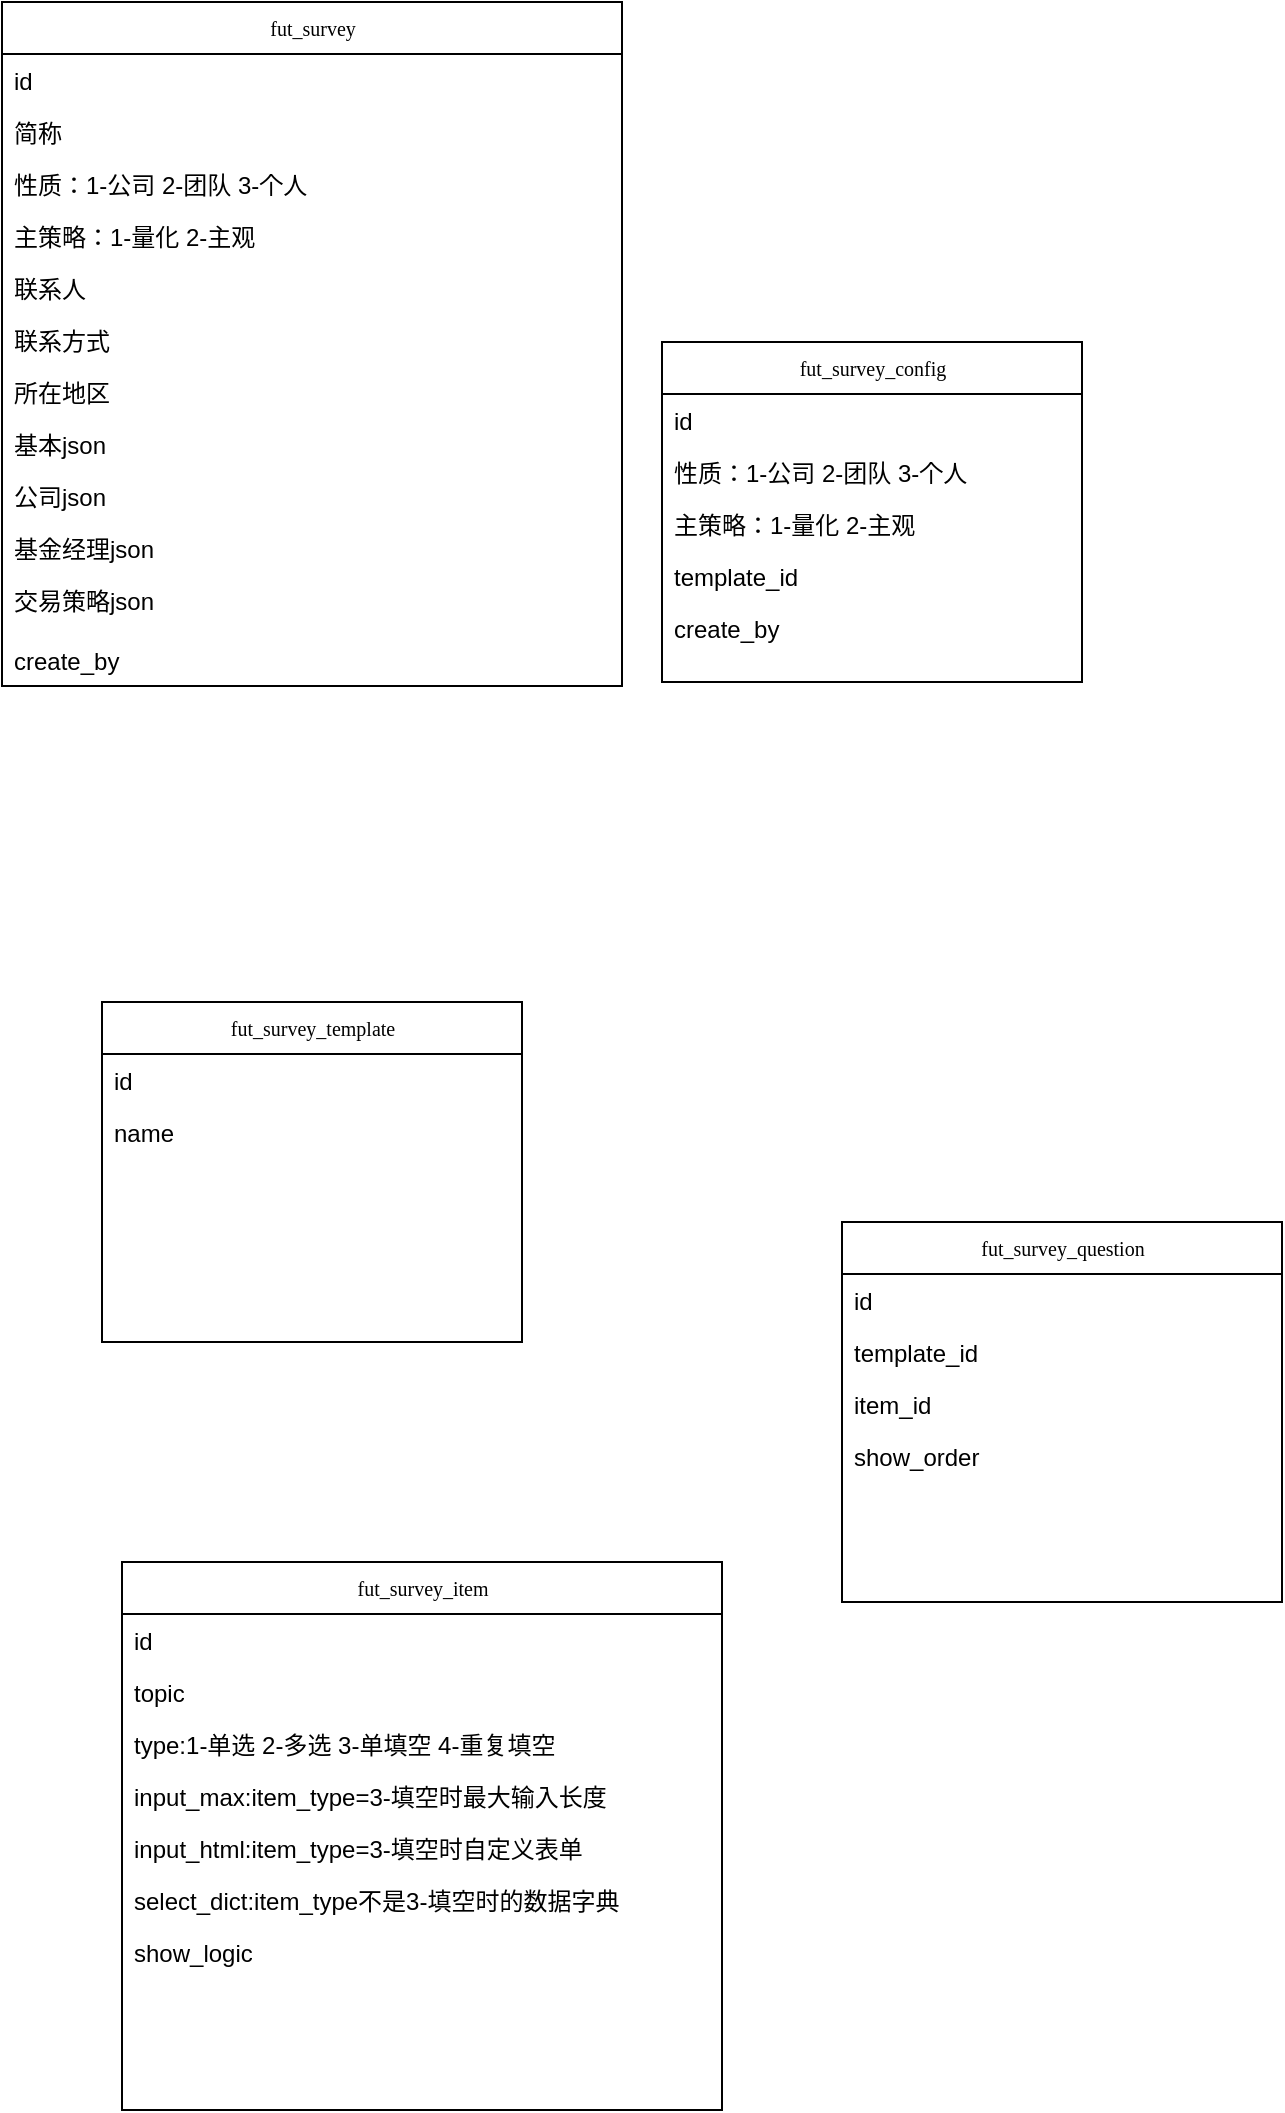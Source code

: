 <mxfile version="21.1.8" type="github">
  <diagram name="Page-1" id="c4acf3e9-155e-7222-9cf6-157b1a14988f">
    <mxGraphModel dx="1275" dy="806" grid="1" gridSize="10" guides="1" tooltips="1" connect="1" arrows="1" fold="1" page="1" pageScale="1" pageWidth="850" pageHeight="1100" background="none" math="0" shadow="0">
      <root>
        <mxCell id="0" />
        <mxCell id="1" parent="0" />
        <mxCell id="17acba5748e5396b-2" value="fut_survey_item" style="swimlane;html=1;fontStyle=0;childLayout=stackLayout;horizontal=1;startSize=26;fillColor=none;horizontalStack=0;resizeParent=1;resizeLast=0;collapsible=1;marginBottom=0;swimlaneFillColor=#ffffff;rounded=0;shadow=0;comic=0;labelBackgroundColor=none;strokeWidth=1;fontFamily=Verdana;fontSize=10;align=center;" parent="1" vertex="1">
          <mxGeometry x="100" y="800" width="300" height="274" as="geometry" />
        </mxCell>
        <mxCell id="17acba5748e5396b-3" value="id" style="text;html=1;strokeColor=none;fillColor=none;align=left;verticalAlign=top;spacingLeft=4;spacingRight=4;whiteSpace=wrap;overflow=hidden;rotatable=0;points=[[0,0.5],[1,0.5]];portConstraint=eastwest;" parent="17acba5748e5396b-2" vertex="1">
          <mxGeometry y="26" width="300" height="26" as="geometry" />
        </mxCell>
        <mxCell id="17acba5748e5396b-4" value="topic" style="text;html=1;strokeColor=none;fillColor=none;align=left;verticalAlign=top;spacingLeft=4;spacingRight=4;whiteSpace=wrap;overflow=hidden;rotatable=0;points=[[0,0.5],[1,0.5]];portConstraint=eastwest;" parent="17acba5748e5396b-2" vertex="1">
          <mxGeometry y="52" width="300" height="26" as="geometry" />
        </mxCell>
        <mxCell id="17acba5748e5396b-6" value="type:1-单选 2-多选 3-单填空 4-重复填空" style="text;html=1;strokeColor=none;fillColor=none;align=left;verticalAlign=top;spacingLeft=4;spacingRight=4;whiteSpace=wrap;overflow=hidden;rotatable=0;points=[[0,0.5],[1,0.5]];portConstraint=eastwest;" parent="17acba5748e5396b-2" vertex="1">
          <mxGeometry y="78" width="300" height="26" as="geometry" />
        </mxCell>
        <mxCell id="dZCu_EyfsWEXVVRfqOfO-7" value="input_max:item_type=3-填空时最大输入长度" style="text;html=1;strokeColor=none;fillColor=none;align=left;verticalAlign=top;spacingLeft=4;spacingRight=4;whiteSpace=wrap;overflow=hidden;rotatable=0;points=[[0,0.5],[1,0.5]];portConstraint=eastwest;" vertex="1" parent="17acba5748e5396b-2">
          <mxGeometry y="104" width="300" height="26" as="geometry" />
        </mxCell>
        <mxCell id="dZCu_EyfsWEXVVRfqOfO-35" value="input_html:item_type=3-填空时自定义表单" style="text;html=1;strokeColor=none;fillColor=none;align=left;verticalAlign=top;spacingLeft=4;spacingRight=4;whiteSpace=wrap;overflow=hidden;rotatable=0;points=[[0,0.5],[1,0.5]];portConstraint=eastwest;" vertex="1" parent="17acba5748e5396b-2">
          <mxGeometry y="130" width="300" height="26" as="geometry" />
        </mxCell>
        <mxCell id="dZCu_EyfsWEXVVRfqOfO-8" value="select_dict:item_type不是3-填空时的数据字典" style="text;html=1;strokeColor=none;fillColor=none;align=left;verticalAlign=top;spacingLeft=4;spacingRight=4;whiteSpace=wrap;overflow=hidden;rotatable=0;points=[[0,0.5],[1,0.5]];portConstraint=eastwest;" vertex="1" parent="17acba5748e5396b-2">
          <mxGeometry y="156" width="300" height="26" as="geometry" />
        </mxCell>
        <mxCell id="dZCu_EyfsWEXVVRfqOfO-34" value="show_logic" style="text;html=1;strokeColor=none;fillColor=none;align=left;verticalAlign=top;spacingLeft=4;spacingRight=4;whiteSpace=wrap;overflow=hidden;rotatable=0;points=[[0,0.5],[1,0.5]];portConstraint=eastwest;" vertex="1" parent="17acba5748e5396b-2">
          <mxGeometry y="182" width="300" height="26" as="geometry" />
        </mxCell>
        <mxCell id="17acba5748e5396b-20" value="fut_survey" style="swimlane;html=1;fontStyle=0;childLayout=stackLayout;horizontal=1;startSize=26;fillColor=none;horizontalStack=0;resizeParent=1;resizeLast=0;collapsible=1;marginBottom=0;swimlaneFillColor=#ffffff;rounded=0;shadow=0;comic=0;labelBackgroundColor=none;strokeWidth=1;fontFamily=Verdana;fontSize=10;align=center;" parent="1" vertex="1">
          <mxGeometry x="40" y="20" width="310" height="342" as="geometry" />
        </mxCell>
        <mxCell id="dZCu_EyfsWEXVVRfqOfO-33" value="id" style="text;html=1;strokeColor=none;fillColor=none;align=left;verticalAlign=top;spacingLeft=4;spacingRight=4;whiteSpace=wrap;overflow=hidden;rotatable=0;points=[[0,0.5],[1,0.5]];portConstraint=eastwest;" vertex="1" parent="17acba5748e5396b-20">
          <mxGeometry y="26" width="310" height="26" as="geometry" />
        </mxCell>
        <mxCell id="dZCu_EyfsWEXVVRfqOfO-14" value="简称" style="text;html=1;strokeColor=none;fillColor=none;align=left;verticalAlign=top;spacingLeft=4;spacingRight=4;whiteSpace=wrap;overflow=hidden;rotatable=0;points=[[0,0.5],[1,0.5]];portConstraint=eastwest;" vertex="1" parent="17acba5748e5396b-20">
          <mxGeometry y="52" width="310" height="26" as="geometry" />
        </mxCell>
        <mxCell id="17acba5748e5396b-21" value="性质：1-公司 2-团队 3-个人" style="text;html=1;strokeColor=none;fillColor=none;align=left;verticalAlign=top;spacingLeft=4;spacingRight=4;whiteSpace=wrap;overflow=hidden;rotatable=0;points=[[0,0.5],[1,0.5]];portConstraint=eastwest;" parent="17acba5748e5396b-20" vertex="1">
          <mxGeometry y="78" width="310" height="26" as="geometry" />
        </mxCell>
        <mxCell id="17acba5748e5396b-24" value="主策略：1-量化 2-主观" style="text;html=1;strokeColor=none;fillColor=none;align=left;verticalAlign=top;spacingLeft=4;spacingRight=4;whiteSpace=wrap;overflow=hidden;rotatable=0;points=[[0,0.5],[1,0.5]];portConstraint=eastwest;" parent="17acba5748e5396b-20" vertex="1">
          <mxGeometry y="104" width="310" height="26" as="geometry" />
        </mxCell>
        <mxCell id="17acba5748e5396b-26" value="联系人" style="text;html=1;strokeColor=none;fillColor=none;align=left;verticalAlign=top;spacingLeft=4;spacingRight=4;whiteSpace=wrap;overflow=hidden;rotatable=0;points=[[0,0.5],[1,0.5]];portConstraint=eastwest;" parent="17acba5748e5396b-20" vertex="1">
          <mxGeometry y="130" width="310" height="26" as="geometry" />
        </mxCell>
        <mxCell id="dZCu_EyfsWEXVVRfqOfO-13" value="联系方式" style="text;html=1;strokeColor=none;fillColor=none;align=left;verticalAlign=top;spacingLeft=4;spacingRight=4;whiteSpace=wrap;overflow=hidden;rotatable=0;points=[[0,0.5],[1,0.5]];portConstraint=eastwest;" vertex="1" parent="17acba5748e5396b-20">
          <mxGeometry y="156" width="310" height="26" as="geometry" />
        </mxCell>
        <mxCell id="dZCu_EyfsWEXVVRfqOfO-15" value="所在地区" style="text;html=1;strokeColor=none;fillColor=none;align=left;verticalAlign=top;spacingLeft=4;spacingRight=4;whiteSpace=wrap;overflow=hidden;rotatable=0;points=[[0,0.5],[1,0.5]];portConstraint=eastwest;" vertex="1" parent="17acba5748e5396b-20">
          <mxGeometry y="182" width="310" height="26" as="geometry" />
        </mxCell>
        <mxCell id="dZCu_EyfsWEXVVRfqOfO-17" value="基本json" style="text;html=1;strokeColor=none;fillColor=none;align=left;verticalAlign=top;spacingLeft=4;spacingRight=4;whiteSpace=wrap;overflow=hidden;rotatable=0;points=[[0,0.5],[1,0.5]];portConstraint=eastwest;" vertex="1" parent="17acba5748e5396b-20">
          <mxGeometry y="208" width="310" height="26" as="geometry" />
        </mxCell>
        <mxCell id="dZCu_EyfsWEXVVRfqOfO-16" value="公司json" style="text;html=1;strokeColor=none;fillColor=none;align=left;verticalAlign=top;spacingLeft=4;spacingRight=4;whiteSpace=wrap;overflow=hidden;rotatable=0;points=[[0,0.5],[1,0.5]];portConstraint=eastwest;" vertex="1" parent="17acba5748e5396b-20">
          <mxGeometry y="234" width="310" height="26" as="geometry" />
        </mxCell>
        <mxCell id="dZCu_EyfsWEXVVRfqOfO-18" value="基金经理json" style="text;html=1;strokeColor=none;fillColor=none;align=left;verticalAlign=top;spacingLeft=4;spacingRight=4;whiteSpace=wrap;overflow=hidden;rotatable=0;points=[[0,0.5],[1,0.5]];portConstraint=eastwest;" vertex="1" parent="17acba5748e5396b-20">
          <mxGeometry y="260" width="310" height="26" as="geometry" />
        </mxCell>
        <mxCell id="dZCu_EyfsWEXVVRfqOfO-19" value="交易策略json" style="text;html=1;strokeColor=none;fillColor=none;align=left;verticalAlign=top;spacingLeft=4;spacingRight=4;whiteSpace=wrap;overflow=hidden;rotatable=0;points=[[0,0.5],[1,0.5]];portConstraint=eastwest;" vertex="1" parent="17acba5748e5396b-20">
          <mxGeometry y="286" width="310" height="30" as="geometry" />
        </mxCell>
        <mxCell id="dZCu_EyfsWEXVVRfqOfO-30" value="create_by" style="text;html=1;strokeColor=none;fillColor=none;align=left;verticalAlign=top;spacingLeft=4;spacingRight=4;whiteSpace=wrap;overflow=hidden;rotatable=0;points=[[0,0.5],[1,0.5]];portConstraint=eastwest;" vertex="1" parent="17acba5748e5396b-20">
          <mxGeometry y="316" width="310" height="26" as="geometry" />
        </mxCell>
        <mxCell id="17acba5748e5396b-30" value="fut_survey_template" style="swimlane;html=1;fontStyle=0;childLayout=stackLayout;horizontal=1;startSize=26;fillColor=none;horizontalStack=0;resizeParent=1;resizeLast=0;collapsible=1;marginBottom=0;swimlaneFillColor=#ffffff;rounded=0;shadow=0;comic=0;labelBackgroundColor=none;strokeWidth=1;fontFamily=Verdana;fontSize=10;align=center;" parent="1" vertex="1">
          <mxGeometry x="90" y="520" width="210" height="170" as="geometry" />
        </mxCell>
        <mxCell id="17acba5748e5396b-31" value="id" style="text;html=1;strokeColor=none;fillColor=none;align=left;verticalAlign=top;spacingLeft=4;spacingRight=4;whiteSpace=wrap;overflow=hidden;rotatable=0;points=[[0,0.5],[1,0.5]];portConstraint=eastwest;" parent="17acba5748e5396b-30" vertex="1">
          <mxGeometry y="26" width="210" height="26" as="geometry" />
        </mxCell>
        <mxCell id="17acba5748e5396b-32" value="name" style="text;html=1;strokeColor=none;fillColor=none;align=left;verticalAlign=top;spacingLeft=4;spacingRight=4;whiteSpace=wrap;overflow=hidden;rotatable=0;points=[[0,0.5],[1,0.5]];portConstraint=eastwest;" parent="17acba5748e5396b-30" vertex="1">
          <mxGeometry y="52" width="210" height="26" as="geometry" />
        </mxCell>
        <mxCell id="5d2195bd80daf111-5" value="fut_survey_question" style="swimlane;html=1;fontStyle=0;childLayout=stackLayout;horizontal=1;startSize=26;fillColor=none;horizontalStack=0;resizeParent=1;resizeLast=0;collapsible=1;marginBottom=0;swimlaneFillColor=#ffffff;rounded=0;shadow=0;comic=0;labelBackgroundColor=none;strokeWidth=1;fontFamily=Verdana;fontSize=10;align=center;" parent="1" vertex="1">
          <mxGeometry x="460" y="630" width="220" height="190" as="geometry">
            <mxRectangle x="400" y="370" width="90" height="30" as="alternateBounds" />
          </mxGeometry>
        </mxCell>
        <mxCell id="5d2195bd80daf111-6" value="id" style="text;html=1;strokeColor=none;fillColor=none;align=left;verticalAlign=top;spacingLeft=4;spacingRight=4;whiteSpace=wrap;overflow=hidden;rotatable=0;points=[[0,0.5],[1,0.5]];portConstraint=eastwest;" parent="5d2195bd80daf111-5" vertex="1">
          <mxGeometry y="26" width="220" height="26" as="geometry" />
        </mxCell>
        <mxCell id="5d2195bd80daf111-7" value="template_id" style="text;html=1;strokeColor=none;fillColor=none;align=left;verticalAlign=top;spacingLeft=4;spacingRight=4;whiteSpace=wrap;overflow=hidden;rotatable=0;points=[[0,0.5],[1,0.5]];portConstraint=eastwest;" parent="5d2195bd80daf111-5" vertex="1">
          <mxGeometry y="52" width="220" height="26" as="geometry" />
        </mxCell>
        <mxCell id="dZCu_EyfsWEXVVRfqOfO-9" value="item_id" style="text;html=1;strokeColor=none;fillColor=none;align=left;verticalAlign=top;spacingLeft=4;spacingRight=4;whiteSpace=wrap;overflow=hidden;rotatable=0;points=[[0,0.5],[1,0.5]];portConstraint=eastwest;" vertex="1" parent="5d2195bd80daf111-5">
          <mxGeometry y="78" width="220" height="26" as="geometry" />
        </mxCell>
        <mxCell id="dZCu_EyfsWEXVVRfqOfO-10" value="show_order" style="text;html=1;strokeColor=none;fillColor=none;align=left;verticalAlign=top;spacingLeft=4;spacingRight=4;whiteSpace=wrap;overflow=hidden;rotatable=0;points=[[0,0.5],[1,0.5]];portConstraint=eastwest;" vertex="1" parent="5d2195bd80daf111-5">
          <mxGeometry y="104" width="220" height="26" as="geometry" />
        </mxCell>
        <mxCell id="dZCu_EyfsWEXVVRfqOfO-22" value="fut_survey_config" style="swimlane;html=1;fontStyle=0;childLayout=stackLayout;horizontal=1;startSize=26;fillColor=none;horizontalStack=0;resizeParent=1;resizeLast=0;collapsible=1;marginBottom=0;swimlaneFillColor=#ffffff;rounded=0;shadow=0;comic=0;labelBackgroundColor=none;strokeWidth=1;fontFamily=Verdana;fontSize=10;align=center;" vertex="1" parent="1">
          <mxGeometry x="370" y="190" width="210" height="170" as="geometry" />
        </mxCell>
        <mxCell id="dZCu_EyfsWEXVVRfqOfO-23" value="id" style="text;html=1;strokeColor=none;fillColor=none;align=left;verticalAlign=top;spacingLeft=4;spacingRight=4;whiteSpace=wrap;overflow=hidden;rotatable=0;points=[[0,0.5],[1,0.5]];portConstraint=eastwest;" vertex="1" parent="dZCu_EyfsWEXVVRfqOfO-22">
          <mxGeometry y="26" width="210" height="26" as="geometry" />
        </mxCell>
        <mxCell id="dZCu_EyfsWEXVVRfqOfO-25" value="性质：1-公司 2-团队 3-个人" style="text;html=1;strokeColor=none;fillColor=none;align=left;verticalAlign=top;spacingLeft=4;spacingRight=4;whiteSpace=wrap;overflow=hidden;rotatable=0;points=[[0,0.5],[1,0.5]];portConstraint=eastwest;" vertex="1" parent="dZCu_EyfsWEXVVRfqOfO-22">
          <mxGeometry y="52" width="210" height="26" as="geometry" />
        </mxCell>
        <mxCell id="dZCu_EyfsWEXVVRfqOfO-26" value="主策略：1-量化 2-主观" style="text;html=1;strokeColor=none;fillColor=none;align=left;verticalAlign=top;spacingLeft=4;spacingRight=4;whiteSpace=wrap;overflow=hidden;rotatable=0;points=[[0,0.5],[1,0.5]];portConstraint=eastwest;" vertex="1" parent="dZCu_EyfsWEXVVRfqOfO-22">
          <mxGeometry y="78" width="210" height="26" as="geometry" />
        </mxCell>
        <mxCell id="dZCu_EyfsWEXVVRfqOfO-28" value="template_id" style="text;html=1;strokeColor=none;fillColor=none;align=left;verticalAlign=top;spacingLeft=4;spacingRight=4;whiteSpace=wrap;overflow=hidden;rotatable=0;points=[[0,0.5],[1,0.5]];portConstraint=eastwest;" vertex="1" parent="dZCu_EyfsWEXVVRfqOfO-22">
          <mxGeometry y="104" width="210" height="26" as="geometry" />
        </mxCell>
        <mxCell id="dZCu_EyfsWEXVVRfqOfO-29" value="create_by" style="text;html=1;strokeColor=none;fillColor=none;align=left;verticalAlign=top;spacingLeft=4;spacingRight=4;whiteSpace=wrap;overflow=hidden;rotatable=0;points=[[0,0.5],[1,0.5]];portConstraint=eastwest;" vertex="1" parent="dZCu_EyfsWEXVVRfqOfO-22">
          <mxGeometry y="130" width="210" height="26" as="geometry" />
        </mxCell>
      </root>
    </mxGraphModel>
  </diagram>
</mxfile>
